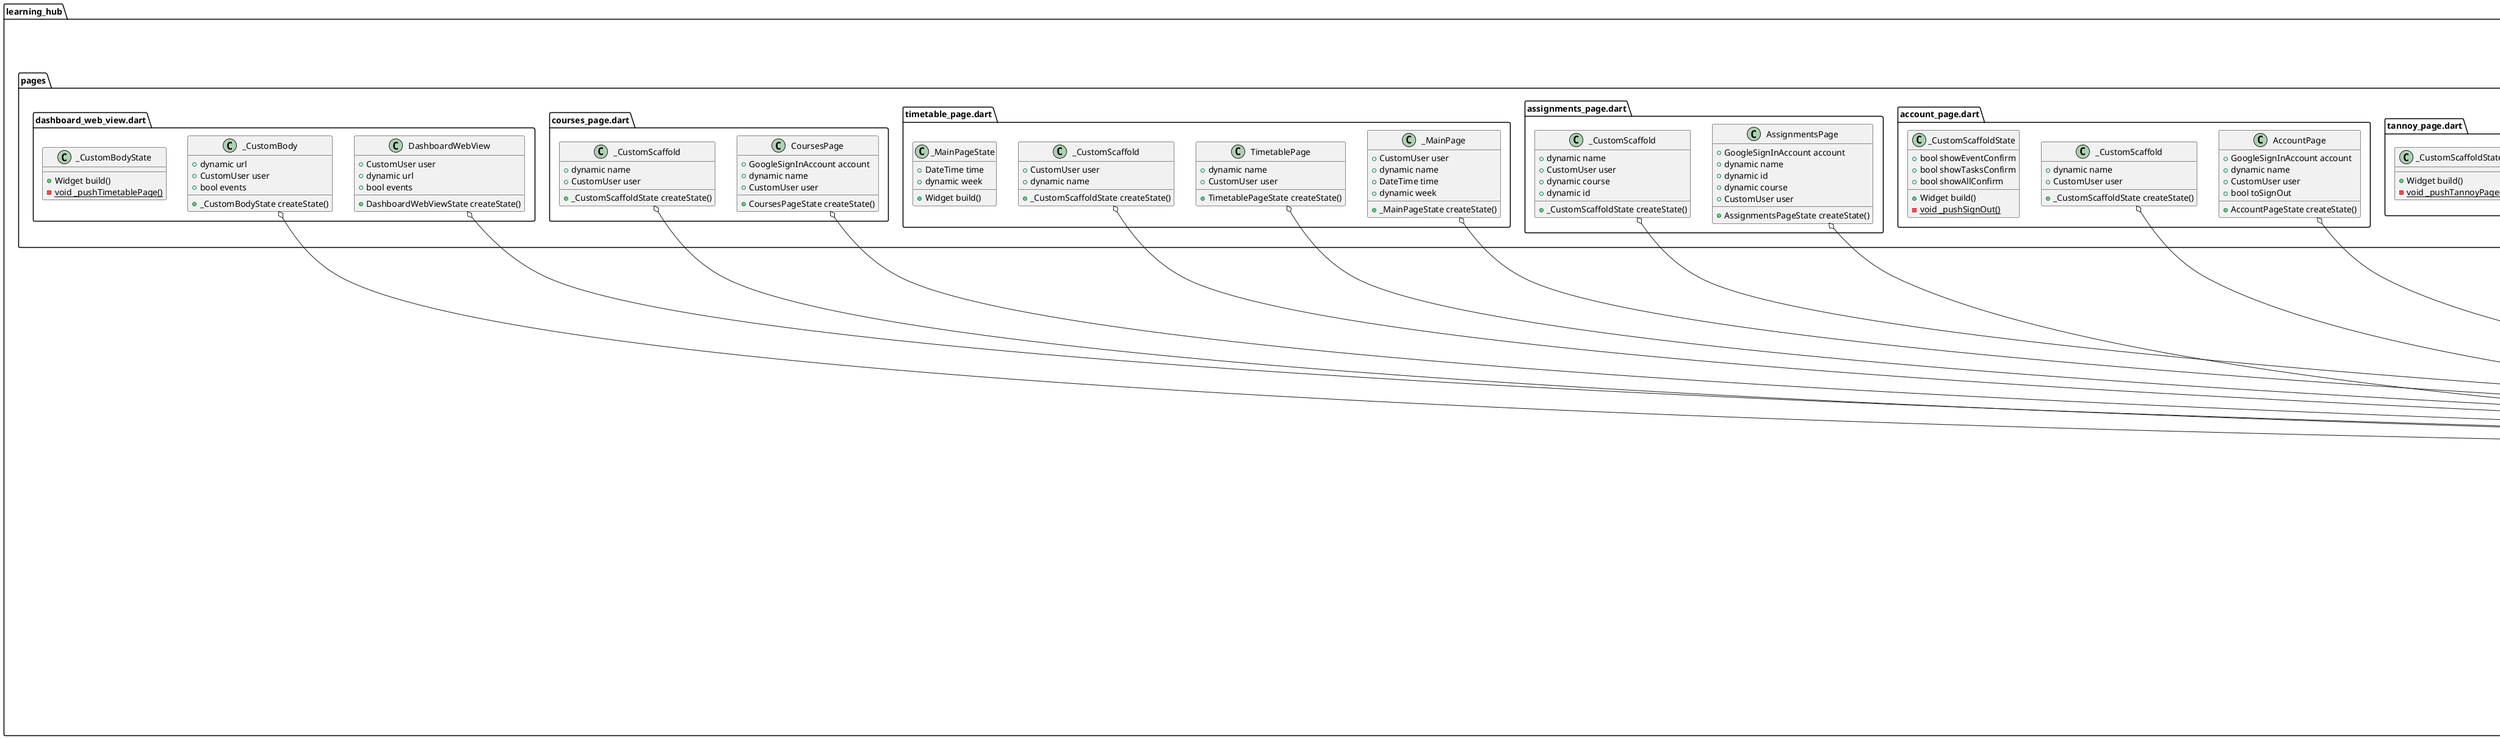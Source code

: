 @startuml
set namespaceSeparator ::

class "learning_hub::objects::addEventPopup.dart::AddEvent" {
  +CustomUser user
  +AddEventState createState()
}

"learning_hub::objects::addEventPopup.dart::AddEvent" o-- "learning_hub::objects::customUser.dart::CustomUser"

class "learning_hub::objects::addEventPopup.dart::AddEventState" {
  -GlobalKey<FormState> _formKey
  +List<bool> days
  +dynamic title
  +dynamic location
  +dynamic teacher
  +dynamic start
  +dynamic end
  +bool boxValueA
  +bool boxValueB
  +bool daysFilled
  +bool weeksFilled
  +bool timesValid
  +Widget build()
}

class "learning_hub::objects::addPersonalTask.dart::AddPersonalTask" {
  +CustomUser user
  +AddPersonalTaskState createState()
}

"learning_hub::objects::addPersonalTask.dart::AddPersonalTask" o-- "learning_hub::objects::customUser.dart::CustomUser"

class "learning_hub::objects::addPersonalTask.dart::AddPersonalTaskState" {
  -GlobalKey<FormState> _formKey
  +dynamic title
  +dynamic description
  +dynamic subject
  +DateTime dueDate
  +bool dueDateSet
  +Widget build()
}

class "learning_hub::objects::assignment.dart::Assignment" {
  +String url
  +String platform
  +String courseId
  +String courseName
  +String submissionId
  +String title
  +String description
  +String id
  +String status
  +String type
  +DateTime creationTime
  +DateTime updateTime
  +String creatorId
  +DateTime dueDate
  +List<Attachment> attachments
  +List<Attachment> submissionAttachments
  +Question question
  +int points
  +String state
  +bool isLate
  +int grade
  +String answer
}

"learning_hub::objects::assignment.dart::Assignment" o-- "learning_hub::objects::question.dart::Question"

class "learning_hub::objects::assignments_list_view.dart::AssignmentsListView" {
  +List assignments
  +CustomUser user
  +dynamic courseName
  +dynamic courseId
  +bool timetable
  +AssignmentsListViewState createState()
}

"learning_hub::objects::assignments_list_view.dart::AssignmentsListView" o-- "learning_hub::objects::customUser.dart::CustomUser"

class "learning_hub::objects::assignments_list_view.dart::_CustomListRow" {
  +Assignment assignment
  +CustomUser user
  +_CustomListRowState createState()
}

"learning_hub::objects::assignments_list_view.dart::_CustomListRow" o-- "learning_hub::objects::assignment.dart::Assignment"
"learning_hub::objects::assignments_list_view.dart::_CustomListRow" o-- "learning_hub::objects::customUser.dart::CustomUser"

class "learning_hub::objects::assignments_list_view.dart::_CustomListRowState" {
  +Widget build()
  {static} -void _pushAssignmentPage()
}

class "learning_hub::objects::attachment.dart::Attachment" {
  +String title
  +String link
  +String id
  +String thumbnail
  +String type
}

class "learning_hub::objects::attachments_list_view.dart::AttachmentsListView" {
  +List<Attachment> attachments
  +dynamic description
  +AttachmentsListViewState createState()
}

class "learning_hub::objects::attachments_list_view.dart::_FirstTile" {
  +dynamic description
  +bool attachments
  +_FirstTileState createState()
}

class "learning_hub::objects::attachments_list_view.dart::_CustomListRow" {
  +Attachment attachment
  +_CustomListRowState createState()
}

"learning_hub::objects::attachments_list_view.dart::_CustomListRow" o-- "learning_hub::objects::attachment.dart::Attachment"

class "learning_hub::objects::course.dart::Course" {
  +String name
  +String description
  +String platform
  +String id
  +String status
}

class "learning_hub::objects::courses_list_view.dart::CoursesListView" {
  +List<Course> courses
  +CustomUser user
  +CoursesListViewState createState()
}

"learning_hub::objects::courses_list_view.dart::CoursesListView" o-- "learning_hub::objects::customUser.dart::CustomUser"

class "learning_hub::objects::courses_list_view.dart::_CustomListRow" {
  +Course course
  +CustomUser user
  +_CustomListRowState createState()
}

"learning_hub::objects::courses_list_view.dart::_CustomListRow" o-- "learning_hub::objects::course.dart::Course"
"learning_hub::objects::courses_list_view.dart::_CustomListRow" o-- "learning_hub::objects::customUser.dart::CustomUser"

class "learning_hub::objects::customUser.dart::CustomUser" {
  +User firebaseUser
  +Map<String, dynamic> authHeaders
}

class "learning_hub::objects::custom_app_bar.dart::CustomAppBar" {
  +dynamic title
  +bool reload
  +Size preferredSize
  +CustomAppBarState createState()
}

class "learning_hub::objects::custom_navigation_bar.dart::CustomNavigationBar" {
  +dynamic name
  +CustomUser user
  +int index
  +CustomNavigationBarState createState()
}

"learning_hub::objects::custom_navigation_bar.dart::CustomNavigationBar" o-- "learning_hub::objects::customUser.dart::CustomUser"

class "learning_hub::objects::custom_navigation_bar.dart::CustomNavigationBarState" {
  {static} -void _pushAccountPage()
  {static} -void _pushCoursesPage()
  {static} -void _pushTannoyPage()
  {static} -void _pushTimetablePage()
  +Widget build()
}

class "learning_hub::objects::event.dart::Event" {
  +String id
  +String classSet
  +String location
  +String name
  +String platform
  +String teacher
  +List<List<String>> times
  +int compareTo()
}

class "learning_hub::objects::events_list_view.dart::EventsListView" {
  +List<Event> events
  +CustomUser user
  +EventsListViewState createState()
}

"learning_hub::objects::events_list_view.dart::EventsListView" o-- "learning_hub::objects::customUser.dart::CustomUser"

class "learning_hub::objects::events_list_view.dart::_CustomListRow" {
  +Event event
  +CustomUser user
  +_CustomListRowState createState()
}

"learning_hub::objects::events_list_view.dart::_CustomListRow" o-- "learning_hub::objects::event.dart::Event"
"learning_hub::objects::events_list_view.dart::_CustomListRow" o-- "learning_hub::objects::customUser.dart::CustomUser"

class "learning_hub::objects::notice.dart::Notice" {
  +String title
  +String body
  +String author
}

class "learning_hub::objects::offlineScaffold.dart::OfflineScaffold" {
  +OfflineScaffoldState createState()
}

class "learning_hub::objects::question.dart::Question" {
  +String type
  +List<String> options
}

class "learning_hub::objects::showEventPopup.dart::ShowEvent" {
  +CustomUser user
  +dynamic id
  +ShowEventState createState()
}

"learning_hub::objects::showEventPopup.dart::ShowEvent" o-- "learning_hub::objects::customUser.dart::CustomUser"

class "learning_hub::objects::showEventPopup.dart::ShowEventState" {
  +bool showConfirm
  +Widget build()
}

class "learning_hub::objects::student_submissions.dart::StudentSubmissions" {
  +Assignment assignment
  +CustomUser user
  +StudentSubmissionsState createState()
}

"learning_hub::objects::student_submissions.dart::StudentSubmissions" o-- "learning_hub::objects::assignment.dart::Assignment"
"learning_hub::objects::student_submissions.dart::StudentSubmissions" o-- "learning_hub::objects::customUser.dart::CustomUser"

class "learning_hub::objects::student_submissions.dart::StudentSubmissionsState" {
  +dynamic answer
  +Widget build()
}

class "learning_hub::objects::tannoy_list_view.dart::TannoysListView" {
  +List<Notice> notices
  +TannoysListViewState createState()
}

class "learning_hub::objects::tannoy_list_view.dart::_CustomListRow" {
  +Notice notice
  +_CustomListRowState createState()
}

"learning_hub::objects::tannoy_list_view.dart::_CustomListRow" o-- "learning_hub::objects::notice.dart::Notice"

class "learning_hub::pages::account_page.dart::AccountPage" {
  +GoogleSignInAccount account
  +dynamic name
  +CustomUser user
  +bool toSignOut
  +AccountPageState createState()
}

"learning_hub::pages::account_page.dart::AccountPage" o-- "learning_hub::objects::customUser.dart::CustomUser"

class "learning_hub::pages::account_page.dart::_CustomScaffold" {
  +dynamic name
  +CustomUser user
  +_CustomScaffoldState createState()
}

"learning_hub::pages::account_page.dart::_CustomScaffold" o-- "learning_hub::objects::customUser.dart::CustomUser"

class "learning_hub::pages::account_page.dart::_CustomScaffoldState" {
  +bool showEventConfirm
  +bool showTasksConfirm
  +bool showAllConfirm
  +Widget build()
  {static} -void _pushSignOut()
}

class "learning_hub::pages::assignments_page.dart::AssignmentsPage" {
  +GoogleSignInAccount account
  +dynamic name
  +dynamic id
  +dynamic course
  +CustomUser user
  +AssignmentsPageState createState()
}

"learning_hub::pages::assignments_page.dart::AssignmentsPage" o-- "learning_hub::objects::customUser.dart::CustomUser"

class "learning_hub::pages::assignments_page.dart::_CustomScaffold" {
  +dynamic name
  +CustomUser user
  +dynamic course
  +dynamic id
  +_CustomScaffoldState createState()
}

"learning_hub::pages::assignments_page.dart::_CustomScaffold" o-- "learning_hub::objects::customUser.dart::CustomUser"

class "learning_hub::pages::assignment_page.dart::AssignmentPage" {
  +GoogleSignInAccount account
  +dynamic name
  +Assignment assignment
  +CustomUser user
  +AssignmentPageState createState()
}

"learning_hub::pages::assignment_page.dart::AssignmentPage" o-- "learning_hub::objects::assignment.dart::Assignment"
"learning_hub::pages::assignment_page.dart::AssignmentPage" o-- "learning_hub::objects::customUser.dart::CustomUser"

class "learning_hub::pages::assignment_page.dart::_CustomScaffold" {
  +dynamic name
  +CustomUser user
  +Assignment assignment
  +_CustomScaffoldState createState()
}

"learning_hub::pages::assignment_page.dart::_CustomScaffold" o-- "learning_hub::objects::customUser.dart::CustomUser"
"learning_hub::pages::assignment_page.dart::_CustomScaffold" o-- "learning_hub::objects::assignment.dart::Assignment"

class "learning_hub::pages::courses_page.dart::CoursesPage" {
  +GoogleSignInAccount account
  +dynamic name
  +CustomUser user
  +CoursesPageState createState()
}

"learning_hub::pages::courses_page.dart::CoursesPage" o-- "learning_hub::objects::customUser.dart::CustomUser"

class "learning_hub::pages::courses_page.dart::_CustomScaffold" {
  +dynamic name
  +CustomUser user
  +_CustomScaffoldState createState()
}

"learning_hub::pages::courses_page.dart::_CustomScaffold" o-- "learning_hub::objects::customUser.dart::CustomUser"

class "learning_hub::pages::dashboard_web_view.dart::DashboardWebView" {
  +CustomUser user
  +dynamic url
  +bool events
  +DashboardWebViewState createState()
}

"learning_hub::pages::dashboard_web_view.dart::DashboardWebView" o-- "learning_hub::objects::customUser.dart::CustomUser"

class "learning_hub::pages::dashboard_web_view.dart::_CustomBody" {
  +dynamic url
  +CustomUser user
  +bool events
  +_CustomBodyState createState()
}

"learning_hub::pages::dashboard_web_view.dart::_CustomBody" o-- "learning_hub::objects::customUser.dart::CustomUser"

class "learning_hub::pages::dashboard_web_view.dart::_CustomBodyState" {
  +Widget build()
  {static} -void _pushTimetablePage()
}

class "learning_hub::pages::portal_web_view.dart::PortalWebView" {
  +CustomUser user
  +dynamic url
  +PortalWebViewState createState()
}

"learning_hub::pages::portal_web_view.dart::PortalWebView" o-- "learning_hub::objects::customUser.dart::CustomUser"

class "learning_hub::pages::portal_web_view.dart::_CustomBody" {
  +dynamic url
  +CustomUser user
  +_CustomBodyState createState()
}

"learning_hub::pages::portal_web_view.dart::_CustomBody" o-- "learning_hub::objects::customUser.dart::CustomUser"

class "learning_hub::pages::portal_web_view.dart::_CustomBodyState" {
  +Widget build()
  {static} -void _pushTannoyPage()
}

class "learning_hub::pages::tannoy_page.dart::TannoyPage" {
  +dynamic name
  +CustomUser user
  +TannoyPageState createState()
}

"learning_hub::pages::tannoy_page.dart::TannoyPage" o-- "learning_hub::objects::customUser.dart::CustomUser"

class "learning_hub::pages::tannoy_page.dart::_CustomScaffold" {
  +CustomUser user
  +dynamic name
  +_CustomScaffoldState createState()
}

"learning_hub::pages::tannoy_page.dart::_CustomScaffold" o-- "learning_hub::objects::customUser.dart::CustomUser"

class "learning_hub::pages::tannoy_page.dart::_CustomScaffoldState" {
  +Widget build()
  {static} -void _pushTannoyPage()
}

class "learning_hub::pages::timetable_page.dart::TimetablePage" {
  +dynamic name
  +CustomUser user
  +TimetablePageState createState()
}

"learning_hub::pages::timetable_page.dart::TimetablePage" o-- "learning_hub::objects::customUser.dart::CustomUser"

class "learning_hub::pages::timetable_page.dart::_CustomScaffold" {
  +CustomUser user
  +dynamic name
  +_CustomScaffoldState createState()
}

"learning_hub::pages::timetable_page.dart::_CustomScaffold" o-- "learning_hub::objects::customUser.dart::CustomUser"

class "learning_hub::pages::timetable_page.dart::_MainPage" {
  +CustomUser user
  +dynamic name
  +DateTime time
  +dynamic week
  +_MainPageState createState()
}

"learning_hub::pages::timetable_page.dart::_MainPage" o-- "learning_hub::objects::customUser.dart::CustomUser"

class "learning_hub::pages::timetable_page.dart::_MainPageState" {
  +DateTime time
  +dynamic week
  +Widget build()
}

@enduml